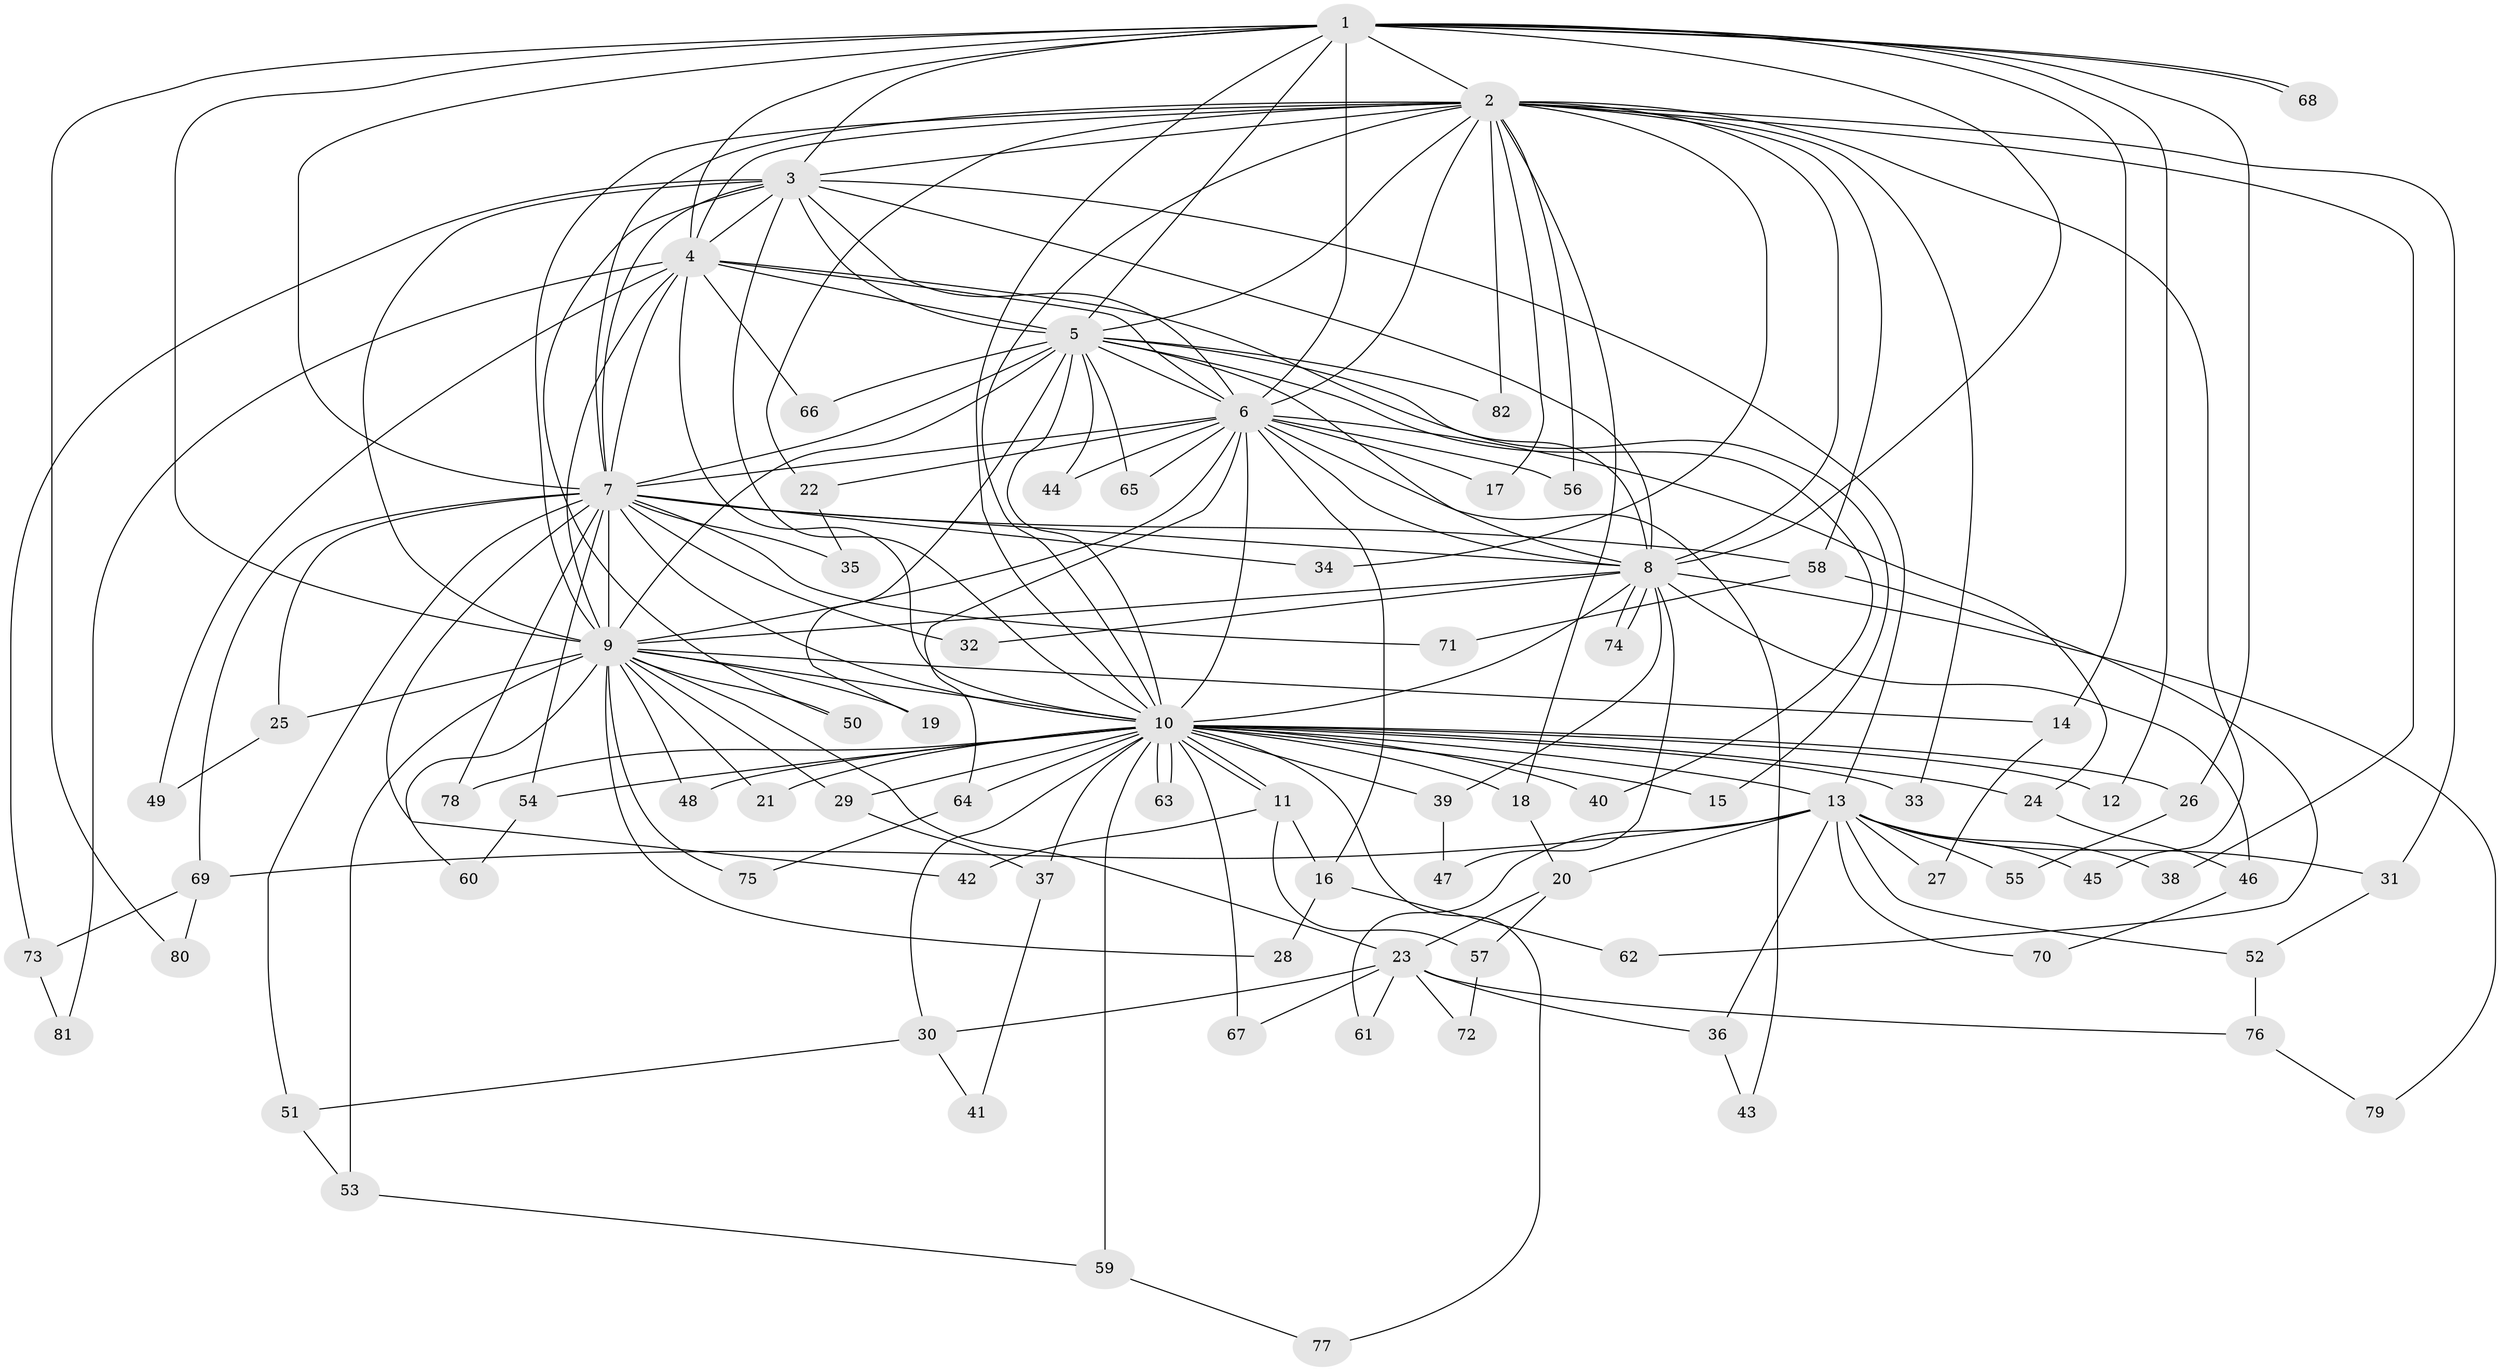 // Generated by graph-tools (version 1.1) at 2025/45/03/09/25 04:45:41]
// undirected, 82 vertices, 189 edges
graph export_dot {
graph [start="1"]
  node [color=gray90,style=filled];
  1;
  2;
  3;
  4;
  5;
  6;
  7;
  8;
  9;
  10;
  11;
  12;
  13;
  14;
  15;
  16;
  17;
  18;
  19;
  20;
  21;
  22;
  23;
  24;
  25;
  26;
  27;
  28;
  29;
  30;
  31;
  32;
  33;
  34;
  35;
  36;
  37;
  38;
  39;
  40;
  41;
  42;
  43;
  44;
  45;
  46;
  47;
  48;
  49;
  50;
  51;
  52;
  53;
  54;
  55;
  56;
  57;
  58;
  59;
  60;
  61;
  62;
  63;
  64;
  65;
  66;
  67;
  68;
  69;
  70;
  71;
  72;
  73;
  74;
  75;
  76;
  77;
  78;
  79;
  80;
  81;
  82;
  1 -- 2;
  1 -- 3;
  1 -- 4;
  1 -- 5;
  1 -- 6;
  1 -- 7;
  1 -- 8;
  1 -- 9;
  1 -- 10;
  1 -- 12;
  1 -- 14;
  1 -- 26;
  1 -- 68;
  1 -- 68;
  1 -- 80;
  2 -- 3;
  2 -- 4;
  2 -- 5;
  2 -- 6;
  2 -- 7;
  2 -- 8;
  2 -- 9;
  2 -- 10;
  2 -- 17;
  2 -- 18;
  2 -- 22;
  2 -- 31;
  2 -- 33;
  2 -- 34;
  2 -- 38;
  2 -- 45;
  2 -- 56;
  2 -- 58;
  2 -- 82;
  3 -- 4;
  3 -- 5;
  3 -- 6;
  3 -- 7;
  3 -- 8;
  3 -- 9;
  3 -- 10;
  3 -- 13;
  3 -- 50;
  3 -- 73;
  4 -- 5;
  4 -- 6;
  4 -- 7;
  4 -- 8;
  4 -- 9;
  4 -- 10;
  4 -- 49;
  4 -- 66;
  4 -- 81;
  5 -- 6;
  5 -- 7;
  5 -- 8;
  5 -- 9;
  5 -- 10;
  5 -- 15;
  5 -- 19;
  5 -- 40;
  5 -- 44;
  5 -- 65;
  5 -- 66;
  5 -- 82;
  6 -- 7;
  6 -- 8;
  6 -- 9;
  6 -- 10;
  6 -- 16;
  6 -- 17;
  6 -- 22;
  6 -- 24;
  6 -- 43;
  6 -- 44;
  6 -- 56;
  6 -- 64;
  6 -- 65;
  7 -- 8;
  7 -- 9;
  7 -- 10;
  7 -- 25;
  7 -- 32;
  7 -- 34;
  7 -- 35;
  7 -- 42;
  7 -- 51;
  7 -- 54;
  7 -- 58;
  7 -- 69;
  7 -- 71;
  7 -- 78;
  8 -- 9;
  8 -- 10;
  8 -- 32;
  8 -- 39;
  8 -- 46;
  8 -- 47;
  8 -- 74;
  8 -- 74;
  8 -- 79;
  9 -- 10;
  9 -- 14;
  9 -- 19;
  9 -- 21;
  9 -- 23;
  9 -- 25;
  9 -- 28;
  9 -- 29;
  9 -- 48;
  9 -- 50;
  9 -- 53;
  9 -- 60;
  9 -- 75;
  10 -- 11;
  10 -- 11;
  10 -- 12;
  10 -- 13;
  10 -- 15;
  10 -- 18;
  10 -- 21;
  10 -- 24;
  10 -- 26;
  10 -- 29;
  10 -- 30;
  10 -- 33;
  10 -- 37;
  10 -- 39;
  10 -- 40;
  10 -- 48;
  10 -- 54;
  10 -- 59;
  10 -- 63;
  10 -- 63;
  10 -- 64;
  10 -- 67;
  10 -- 77;
  10 -- 78;
  11 -- 16;
  11 -- 42;
  11 -- 57;
  13 -- 20;
  13 -- 27;
  13 -- 31;
  13 -- 36;
  13 -- 38;
  13 -- 45;
  13 -- 52;
  13 -- 55;
  13 -- 61;
  13 -- 69;
  13 -- 70;
  14 -- 27;
  16 -- 28;
  16 -- 62;
  18 -- 20;
  20 -- 23;
  20 -- 57;
  22 -- 35;
  23 -- 30;
  23 -- 36;
  23 -- 61;
  23 -- 67;
  23 -- 72;
  23 -- 76;
  24 -- 46;
  25 -- 49;
  26 -- 55;
  29 -- 37;
  30 -- 41;
  30 -- 51;
  31 -- 52;
  36 -- 43;
  37 -- 41;
  39 -- 47;
  46 -- 70;
  51 -- 53;
  52 -- 76;
  53 -- 59;
  54 -- 60;
  57 -- 72;
  58 -- 62;
  58 -- 71;
  59 -- 77;
  64 -- 75;
  69 -- 73;
  69 -- 80;
  73 -- 81;
  76 -- 79;
}
